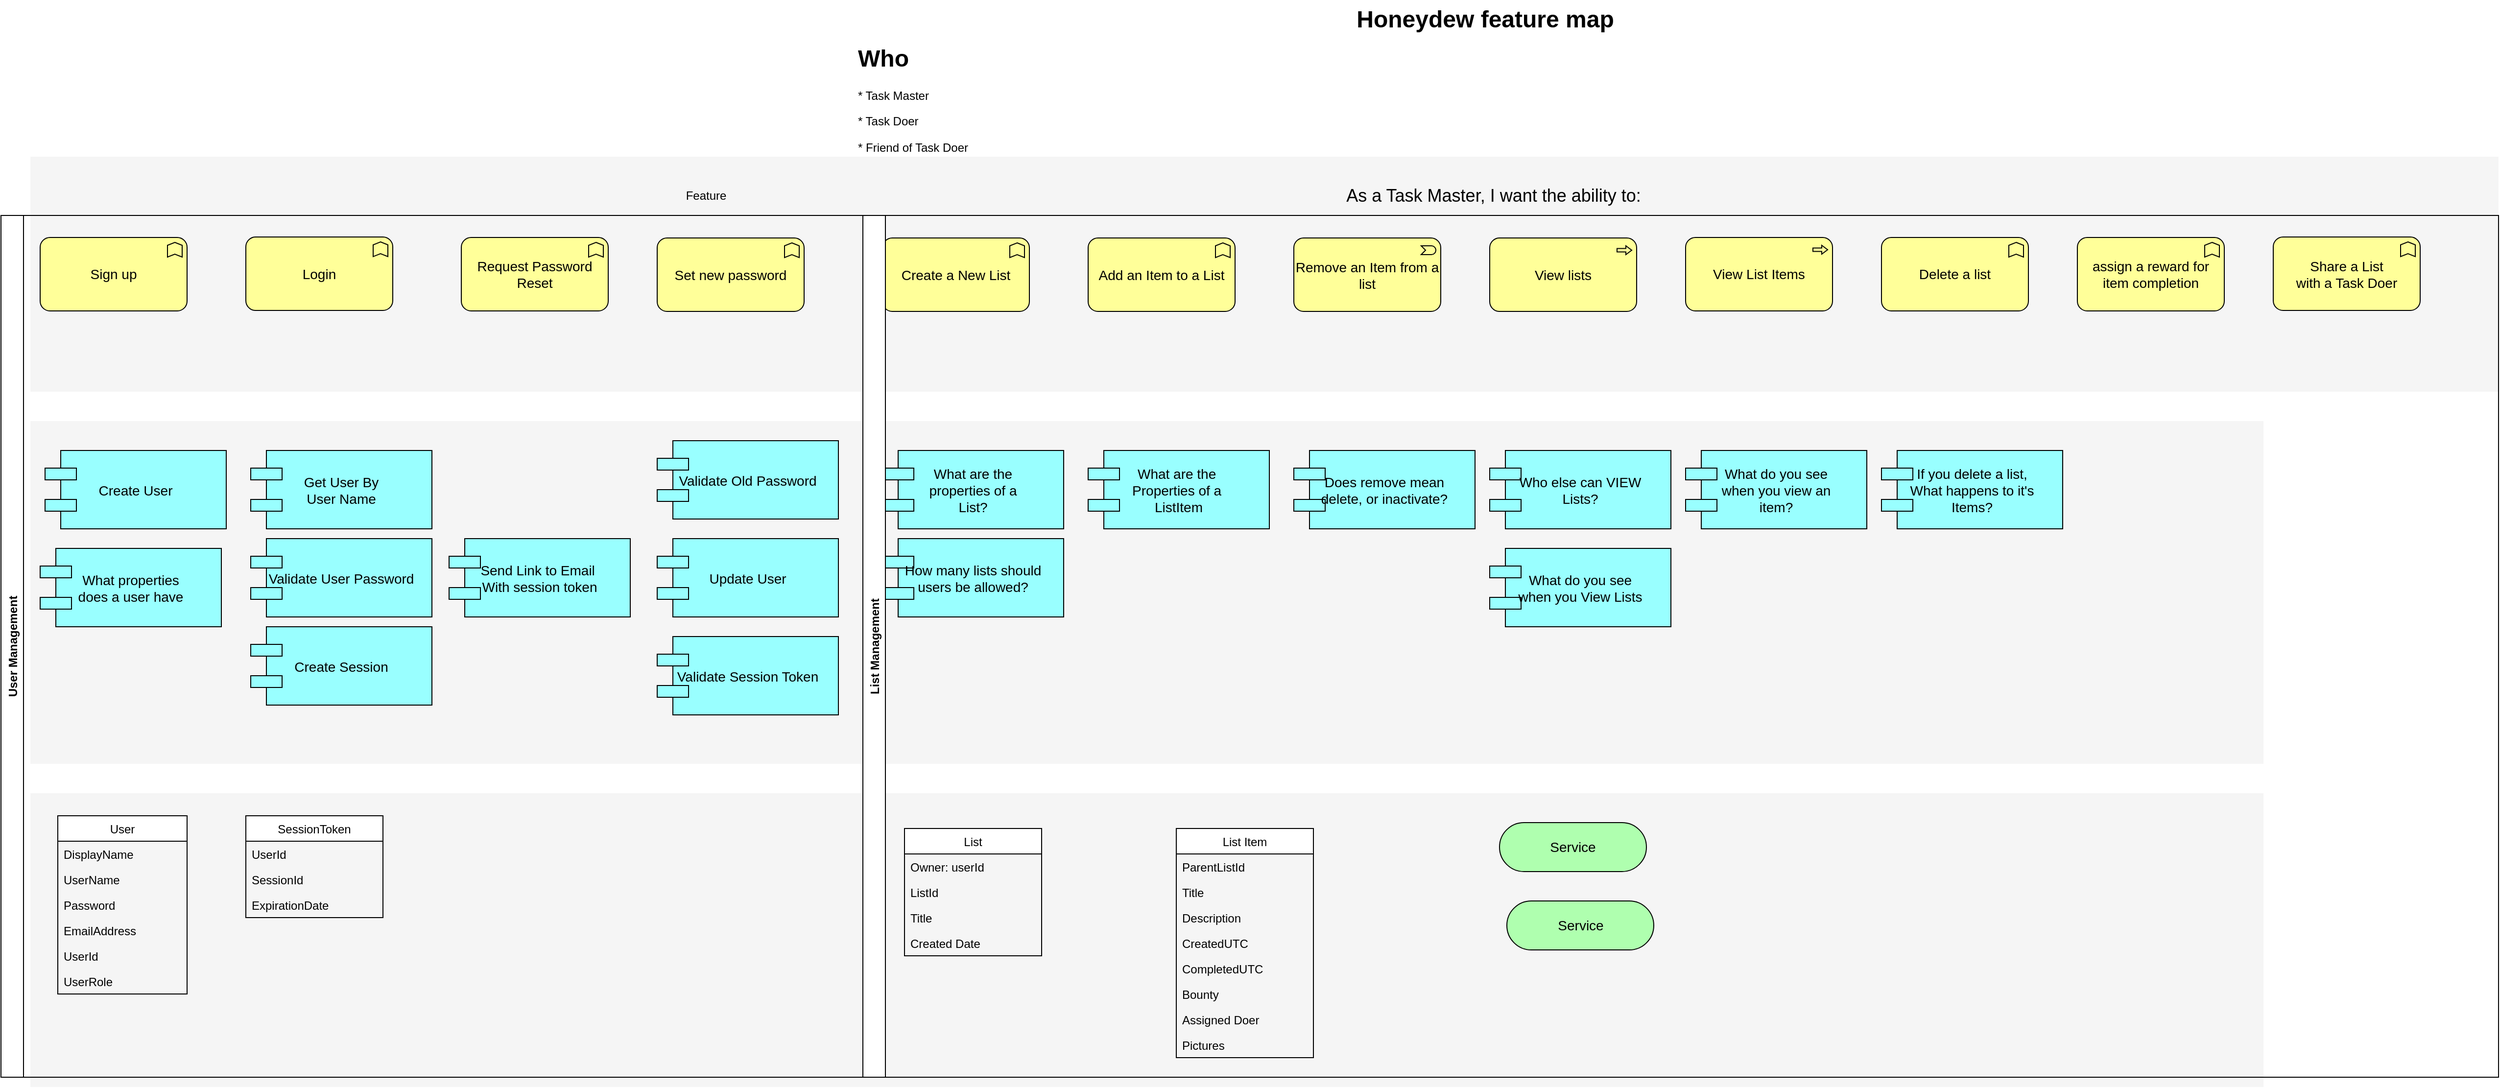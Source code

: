 <mxfile version="15.0.6" type="github">
  <diagram id="6I0OCvxSQrVGMHxT2VVA" name="Page-1">
    <mxGraphModel dx="2912" dy="1065" grid="1" gridSize="10" guides="1" tooltips="1" connect="1" arrows="1" fold="1" page="1" pageScale="1" pageWidth="850" pageHeight="1100" math="0" shadow="0">
      <root>
        <mxCell id="0" />
        <mxCell id="1" parent="0" />
        <mxCell id="dKdSaXE48SgPbhcamS2K-30" value="" style="whiteSpace=wrap;html=1;strokeColor=none;strokeWidth=1;fillColor=#f5f5f5;fontSize=14;" parent="1" vertex="1">
          <mxGeometry x="-640" y="880" width="2280" height="300" as="geometry" />
        </mxCell>
        <mxCell id="dKdSaXE48SgPbhcamS2K-31" value="" style="whiteSpace=wrap;html=1;strokeColor=none;strokeWidth=1;fillColor=#f5f5f5;fontSize=14;" parent="1" vertex="1">
          <mxGeometry x="-640" y="500" width="2280" height="350" as="geometry" />
        </mxCell>
        <mxCell id="dKdSaXE48SgPbhcamS2K-32" value="" style="whiteSpace=wrap;html=1;strokeColor=none;strokeWidth=1;fillColor=#f5f5f5;fontSize=14;" parent="1" vertex="1">
          <mxGeometry x="-640" y="230" width="2520" height="240" as="geometry" />
        </mxCell>
        <mxCell id="dKdSaXE48SgPbhcamS2K-40" value="Service" style="html=1;whiteSpace=wrap;fillColor=#AFFFAF;shape=mxgraph.archimate3.service;fontSize=14;" parent="1" vertex="1">
          <mxGeometry x="867.5" y="990" width="150" height="50" as="geometry" />
        </mxCell>
        <mxCell id="dKdSaXE48SgPbhcamS2K-47" value="What are the &#xa;properties of a &#xa;List?" style="shape=component;align=center;fillColor=#99ffff;gradientColor=none;fontSize=14;" parent="1" vertex="1">
          <mxGeometry x="230" y="530" width="185" height="80" as="geometry" />
        </mxCell>
        <mxCell id="dKdSaXE48SgPbhcamS2K-49" value="What are the &#xa;Properties of a &#xa;ListItem" style="shape=component;align=center;fillColor=#99ffff;gradientColor=none;fontSize=14;" parent="1" vertex="1">
          <mxGeometry x="440" y="530" width="185" height="80" as="geometry" />
        </mxCell>
        <mxCell id="dKdSaXE48SgPbhcamS2K-51" value="Does remove mean &#xa;delete, or inactivate?" style="shape=component;align=center;fillColor=#99ffff;gradientColor=none;fontSize=14;" parent="1" vertex="1">
          <mxGeometry x="650" y="530" width="185" height="80" as="geometry" />
        </mxCell>
        <mxCell id="dKdSaXE48SgPbhcamS2K-53" value="Who else can VIEW&#xa;Lists?" style="shape=component;align=center;fillColor=#99ffff;gradientColor=none;fontSize=14;" parent="1" vertex="1">
          <mxGeometry x="850" y="530" width="185" height="80" as="geometry" />
        </mxCell>
        <mxCell id="dKdSaXE48SgPbhcamS2K-54" value="Create a New List" style="html=1;whiteSpace=wrap;fillColor=#ffff99;shape=mxgraph.archimate3.application;appType=func;archiType=rounded;fontSize=14;" parent="1" vertex="1">
          <mxGeometry x="230" y="313" width="150" height="75" as="geometry" />
        </mxCell>
        <mxCell id="dKdSaXE48SgPbhcamS2K-56" value="Remove an Item from a list" style="html=1;whiteSpace=wrap;fillColor=#ffff99;shape=mxgraph.archimate3.application;appType=event;archiType=rounded;fontSize=14;" parent="1" vertex="1">
          <mxGeometry x="650" y="313" width="150" height="75" as="geometry" />
        </mxCell>
        <mxCell id="dKdSaXE48SgPbhcamS2K-57" value="View lists" style="html=1;whiteSpace=wrap;fillColor=#ffff99;shape=mxgraph.archimate3.application;appType=proc;archiType=rounded;fontSize=14;" parent="1" vertex="1">
          <mxGeometry x="850" y="313" width="150" height="75" as="geometry" />
        </mxCell>
        <mxCell id="dKdSaXE48SgPbhcamS2K-63" value="Honeydew feature map" style="text;strokeColor=none;fillColor=none;html=1;fontSize=24;fontStyle=1;verticalAlign=middle;align=center;" parent="1" vertex="1">
          <mxGeometry x="50" y="70" width="1590" height="40" as="geometry" />
        </mxCell>
        <mxCell id="UJONmov9BAed16g93MeG-1" value="&lt;h1&gt;Who&lt;/h1&gt;&lt;p&gt;* Task Master&lt;/p&gt;&lt;p&gt;* Task Doer&lt;/p&gt;&lt;p&gt;* Friend of Task Doer&lt;/p&gt;" style="text;html=1;strokeColor=none;fillColor=none;spacing=5;spacingTop=-20;whiteSpace=wrap;overflow=hidden;rounded=0;" vertex="1" parent="1">
          <mxGeometry x="200" y="110" width="190" height="120" as="geometry" />
        </mxCell>
        <mxCell id="UJONmov9BAed16g93MeG-4" value="View List Items" style="html=1;whiteSpace=wrap;fillColor=#ffff99;shape=mxgraph.archimate3.application;appType=proc;archiType=rounded;fontSize=14;" vertex="1" parent="1">
          <mxGeometry x="1050" y="312.5" width="150" height="75" as="geometry" />
        </mxCell>
        <mxCell id="UJONmov9BAed16g93MeG-5" value="What do you see&#xa;when you view an &#xa;item?" style="shape=component;align=center;fillColor=#99ffff;gradientColor=none;fontSize=14;" vertex="1" parent="1">
          <mxGeometry x="1050" y="530" width="185" height="80" as="geometry" />
        </mxCell>
        <mxCell id="UJONmov9BAed16g93MeG-6" value="Feature" style="text;html=1;strokeColor=none;fillColor=none;align=center;verticalAlign=middle;whiteSpace=wrap;rounded=0;" vertex="1" parent="1">
          <mxGeometry x="30" y="260" width="40" height="20" as="geometry" />
        </mxCell>
        <mxCell id="UJONmov9BAed16g93MeG-7" value="&lt;font style=&quot;font-size: 18px&quot;&gt;As a Task Master, I want the ability to:&lt;/font&gt;" style="text;html=1;strokeColor=none;fillColor=none;align=center;verticalAlign=middle;whiteSpace=wrap;rounded=0;" vertex="1" parent="1">
          <mxGeometry x="629" y="260" width="450" height="20" as="geometry" />
        </mxCell>
        <mxCell id="UJONmov9BAed16g93MeG-9" value="Add an Item to a List" style="html=1;whiteSpace=wrap;fillColor=#ffff99;shape=mxgraph.archimate3.application;appType=func;archiType=rounded;fontSize=14;" vertex="1" parent="1">
          <mxGeometry x="440" y="313" width="150" height="75" as="geometry" />
        </mxCell>
        <mxCell id="UJONmov9BAed16g93MeG-10" value="Delete a list" style="html=1;whiteSpace=wrap;fillColor=#ffff99;shape=mxgraph.archimate3.application;appType=func;archiType=rounded;fontSize=14;" vertex="1" parent="1">
          <mxGeometry x="1250" y="312.5" width="150" height="75" as="geometry" />
        </mxCell>
        <mxCell id="UJONmov9BAed16g93MeG-11" value="What do you see &#xa;when you View Lists" style="shape=component;align=center;fillColor=#99ffff;gradientColor=none;fontSize=14;" vertex="1" parent="1">
          <mxGeometry x="850" y="630" width="185" height="80" as="geometry" />
        </mxCell>
        <mxCell id="UJONmov9BAed16g93MeG-12" value="If you delete a list,&#xa;What happens to it&#39;s &#xa;Items?" style="shape=component;align=center;fillColor=#99ffff;gradientColor=none;fontSize=14;" vertex="1" parent="1">
          <mxGeometry x="1250" y="530" width="185" height="80" as="geometry" />
        </mxCell>
        <mxCell id="UJONmov9BAed16g93MeG-13" value="assign a reward for item completion" style="html=1;whiteSpace=wrap;fillColor=#ffff99;shape=mxgraph.archimate3.application;appType=func;archiType=rounded;fontSize=14;" vertex="1" parent="1">
          <mxGeometry x="1450" y="312.5" width="150" height="75" as="geometry" />
        </mxCell>
        <mxCell id="UJONmov9BAed16g93MeG-14" value="List" style="swimlane;fontStyle=0;childLayout=stackLayout;horizontal=1;startSize=26;horizontalStack=0;resizeParent=1;resizeParentMax=0;resizeLast=0;collapsible=1;marginBottom=0;" vertex="1" parent="1">
          <mxGeometry x="252.5" y="916" width="140" height="130" as="geometry" />
        </mxCell>
        <mxCell id="UJONmov9BAed16g93MeG-15" value="Owner: userId" style="text;strokeColor=none;fillColor=none;align=left;verticalAlign=top;spacingLeft=4;spacingRight=4;overflow=hidden;rotatable=0;points=[[0,0.5],[1,0.5]];portConstraint=eastwest;" vertex="1" parent="UJONmov9BAed16g93MeG-14">
          <mxGeometry y="26" width="140" height="26" as="geometry" />
        </mxCell>
        <mxCell id="UJONmov9BAed16g93MeG-48" value="ListId" style="text;strokeColor=none;fillColor=none;align=left;verticalAlign=top;spacingLeft=4;spacingRight=4;overflow=hidden;rotatable=0;points=[[0,0.5],[1,0.5]];portConstraint=eastwest;" vertex="1" parent="UJONmov9BAed16g93MeG-14">
          <mxGeometry y="52" width="140" height="26" as="geometry" />
        </mxCell>
        <mxCell id="UJONmov9BAed16g93MeG-16" value="Title" style="text;strokeColor=none;fillColor=none;align=left;verticalAlign=top;spacingLeft=4;spacingRight=4;overflow=hidden;rotatable=0;points=[[0,0.5],[1,0.5]];portConstraint=eastwest;" vertex="1" parent="UJONmov9BAed16g93MeG-14">
          <mxGeometry y="78" width="140" height="26" as="geometry" />
        </mxCell>
        <mxCell id="UJONmov9BAed16g93MeG-17" value="Created Date" style="text;strokeColor=none;fillColor=none;align=left;verticalAlign=top;spacingLeft=4;spacingRight=4;overflow=hidden;rotatable=0;points=[[0,0.5],[1,0.5]];portConstraint=eastwest;" vertex="1" parent="UJONmov9BAed16g93MeG-14">
          <mxGeometry y="104" width="140" height="26" as="geometry" />
        </mxCell>
        <mxCell id="UJONmov9BAed16g93MeG-19" value="Login" style="html=1;whiteSpace=wrap;fillColor=#ffff99;shape=mxgraph.archimate3.application;appType=func;archiType=rounded;fontSize=14;" vertex="1" parent="1">
          <mxGeometry x="-420" y="312" width="150" height="75" as="geometry" />
        </mxCell>
        <mxCell id="UJONmov9BAed16g93MeG-20" value="Sign up" style="html=1;whiteSpace=wrap;fillColor=#ffff99;shape=mxgraph.archimate3.application;appType=func;archiType=rounded;fontSize=14;" vertex="1" parent="1">
          <mxGeometry x="-630" y="312.5" width="150" height="75" as="geometry" />
        </mxCell>
        <mxCell id="UJONmov9BAed16g93MeG-21" value="Request Password Reset" style="html=1;whiteSpace=wrap;fillColor=#ffff99;shape=mxgraph.archimate3.application;appType=func;archiType=rounded;fontSize=14;" vertex="1" parent="1">
          <mxGeometry x="-200" y="312.5" width="150" height="75" as="geometry" />
        </mxCell>
        <mxCell id="UJONmov9BAed16g93MeG-22" value="Create User" style="shape=component;align=center;fillColor=#99ffff;gradientColor=none;fontSize=14;" vertex="1" parent="1">
          <mxGeometry x="-625" y="530" width="185" height="80" as="geometry" />
        </mxCell>
        <mxCell id="UJONmov9BAed16g93MeG-23" value="What properties &#xa;does a user have" style="shape=component;align=center;fillColor=#99ffff;gradientColor=none;fontSize=14;" vertex="1" parent="1">
          <mxGeometry x="-630" y="630" width="185" height="80" as="geometry" />
        </mxCell>
        <mxCell id="UJONmov9BAed16g93MeG-24" value="User" style="swimlane;fontStyle=0;childLayout=stackLayout;horizontal=1;startSize=26;horizontalStack=0;resizeParent=1;resizeParentMax=0;resizeLast=0;collapsible=1;marginBottom=0;" vertex="1" parent="1">
          <mxGeometry x="-612" y="903" width="132" height="182" as="geometry" />
        </mxCell>
        <mxCell id="UJONmov9BAed16g93MeG-47" value="DisplayName" style="text;strokeColor=none;fillColor=none;align=left;verticalAlign=top;spacingLeft=4;spacingRight=4;overflow=hidden;rotatable=0;points=[[0,0.5],[1,0.5]];portConstraint=eastwest;" vertex="1" parent="UJONmov9BAed16g93MeG-24">
          <mxGeometry y="26" width="132" height="26" as="geometry" />
        </mxCell>
        <mxCell id="UJONmov9BAed16g93MeG-25" value="UserName" style="text;strokeColor=none;fillColor=none;align=left;verticalAlign=top;spacingLeft=4;spacingRight=4;overflow=hidden;rotatable=0;points=[[0,0.5],[1,0.5]];portConstraint=eastwest;" vertex="1" parent="UJONmov9BAed16g93MeG-24">
          <mxGeometry y="52" width="132" height="26" as="geometry" />
        </mxCell>
        <mxCell id="UJONmov9BAed16g93MeG-26" value="Password" style="text;strokeColor=none;fillColor=none;align=left;verticalAlign=top;spacingLeft=4;spacingRight=4;overflow=hidden;rotatable=0;points=[[0,0.5],[1,0.5]];portConstraint=eastwest;" vertex="1" parent="UJONmov9BAed16g93MeG-24">
          <mxGeometry y="78" width="132" height="26" as="geometry" />
        </mxCell>
        <mxCell id="UJONmov9BAed16g93MeG-27" value="EmailAddress" style="text;strokeColor=none;fillColor=none;align=left;verticalAlign=top;spacingLeft=4;spacingRight=4;overflow=hidden;rotatable=0;points=[[0,0.5],[1,0.5]];portConstraint=eastwest;" vertex="1" parent="UJONmov9BAed16g93MeG-24">
          <mxGeometry y="104" width="132" height="26" as="geometry" />
        </mxCell>
        <mxCell id="UJONmov9BAed16g93MeG-28" value="UserId" style="text;strokeColor=none;fillColor=none;align=left;verticalAlign=top;spacingLeft=4;spacingRight=4;overflow=hidden;rotatable=0;points=[[0,0.5],[1,0.5]];portConstraint=eastwest;" vertex="1" parent="UJONmov9BAed16g93MeG-24">
          <mxGeometry y="130" width="132" height="26" as="geometry" />
        </mxCell>
        <mxCell id="UJONmov9BAed16g93MeG-45" value="UserRole" style="text;strokeColor=none;fillColor=none;align=left;verticalAlign=top;spacingLeft=4;spacingRight=4;overflow=hidden;rotatable=0;points=[[0,0.5],[1,0.5]];portConstraint=eastwest;" vertex="1" parent="UJONmov9BAed16g93MeG-24">
          <mxGeometry y="156" width="132" height="26" as="geometry" />
        </mxCell>
        <mxCell id="UJONmov9BAed16g93MeG-29" value="Get User By &#xa;User Name" style="shape=component;align=center;fillColor=#99ffff;gradientColor=none;fontSize=14;" vertex="1" parent="1">
          <mxGeometry x="-415" y="530" width="185" height="80" as="geometry" />
        </mxCell>
        <mxCell id="UJONmov9BAed16g93MeG-30" value="Validate User Password" style="shape=component;align=center;fillColor=#99ffff;gradientColor=none;fontSize=14;" vertex="1" parent="1">
          <mxGeometry x="-415" y="620" width="185" height="80" as="geometry" />
        </mxCell>
        <mxCell id="UJONmov9BAed16g93MeG-31" value="Create Session" style="shape=component;align=center;fillColor=#99ffff;gradientColor=none;fontSize=14;" vertex="1" parent="1">
          <mxGeometry x="-415" y="710" width="185" height="80" as="geometry" />
        </mxCell>
        <mxCell id="UJONmov9BAed16g93MeG-32" value="Send Link to Email &#xa;With session token" style="shape=component;align=center;fillColor=#99ffff;gradientColor=none;fontSize=14;" vertex="1" parent="1">
          <mxGeometry x="-212.5" y="620" width="185" height="80" as="geometry" />
        </mxCell>
        <mxCell id="UJONmov9BAed16g93MeG-33" value="Set new password" style="html=1;whiteSpace=wrap;fillColor=#ffff99;shape=mxgraph.archimate3.application;appType=func;archiType=rounded;fontSize=14;" vertex="1" parent="1">
          <mxGeometry y="313" width="150" height="75" as="geometry" />
        </mxCell>
        <mxCell id="UJONmov9BAed16g93MeG-34" value="Validate Old Password" style="shape=component;align=center;fillColor=#99ffff;gradientColor=none;fontSize=14;" vertex="1" parent="1">
          <mxGeometry y="520" width="185" height="80" as="geometry" />
        </mxCell>
        <mxCell id="UJONmov9BAed16g93MeG-35" value="Update User" style="shape=component;align=center;fillColor=#99ffff;gradientColor=none;fontSize=14;" vertex="1" parent="1">
          <mxGeometry y="620" width="185" height="80" as="geometry" />
        </mxCell>
        <mxCell id="UJONmov9BAed16g93MeG-36" value="User Management" style="swimlane;horizontal=0;" vertex="1" parent="1">
          <mxGeometry x="-670" y="290" width="880" height="880" as="geometry" />
        </mxCell>
        <mxCell id="UJONmov9BAed16g93MeG-41" value="SessionToken" style="swimlane;fontStyle=0;childLayout=stackLayout;horizontal=1;startSize=26;horizontalStack=0;resizeParent=1;resizeParentMax=0;resizeLast=0;collapsible=1;marginBottom=0;" vertex="1" parent="UJONmov9BAed16g93MeG-36">
          <mxGeometry x="250" y="613" width="140" height="104" as="geometry" />
        </mxCell>
        <mxCell id="UJONmov9BAed16g93MeG-42" value="UserId" style="text;strokeColor=none;fillColor=none;align=left;verticalAlign=top;spacingLeft=4;spacingRight=4;overflow=hidden;rotatable=0;points=[[0,0.5],[1,0.5]];portConstraint=eastwest;" vertex="1" parent="UJONmov9BAed16g93MeG-41">
          <mxGeometry y="26" width="140" height="26" as="geometry" />
        </mxCell>
        <mxCell id="UJONmov9BAed16g93MeG-43" value="SessionId" style="text;strokeColor=none;fillColor=none;align=left;verticalAlign=top;spacingLeft=4;spacingRight=4;overflow=hidden;rotatable=0;points=[[0,0.5],[1,0.5]];portConstraint=eastwest;" vertex="1" parent="UJONmov9BAed16g93MeG-41">
          <mxGeometry y="52" width="140" height="26" as="geometry" />
        </mxCell>
        <mxCell id="UJONmov9BAed16g93MeG-44" value="ExpirationDate" style="text;strokeColor=none;fillColor=none;align=left;verticalAlign=top;spacingLeft=4;spacingRight=4;overflow=hidden;rotatable=0;points=[[0,0.5],[1,0.5]];portConstraint=eastwest;" vertex="1" parent="UJONmov9BAed16g93MeG-41">
          <mxGeometry y="78" width="140" height="26" as="geometry" />
        </mxCell>
        <mxCell id="UJONmov9BAed16g93MeG-37" value="How many lists should &#xa;users be allowed?" style="shape=component;align=center;fillColor=#99ffff;gradientColor=none;fontSize=14;" vertex="1" parent="1">
          <mxGeometry x="230" y="620" width="185" height="80" as="geometry" />
        </mxCell>
        <mxCell id="UJONmov9BAed16g93MeG-39" value="List Management" style="swimlane;horizontal=0;" vertex="1" parent="1">
          <mxGeometry x="210" y="290" width="1670" height="880" as="geometry" />
        </mxCell>
        <mxCell id="dKdSaXE48SgPbhcamS2K-45" value="Service" style="html=1;whiteSpace=wrap;fillColor=#AFFFAF;shape=mxgraph.archimate3.service;fontSize=14;" parent="UJONmov9BAed16g93MeG-39" vertex="1">
          <mxGeometry x="650" y="620" width="150" height="50" as="geometry" />
        </mxCell>
        <mxCell id="UJONmov9BAed16g93MeG-49" value="List Item" style="swimlane;fontStyle=0;childLayout=stackLayout;horizontal=1;startSize=26;horizontalStack=0;resizeParent=1;resizeParentMax=0;resizeLast=0;collapsible=1;marginBottom=0;" vertex="1" parent="UJONmov9BAed16g93MeG-39">
          <mxGeometry x="320" y="626" width="140" height="234" as="geometry" />
        </mxCell>
        <mxCell id="UJONmov9BAed16g93MeG-50" value="ParentListId" style="text;strokeColor=none;fillColor=none;align=left;verticalAlign=top;spacingLeft=4;spacingRight=4;overflow=hidden;rotatable=0;points=[[0,0.5],[1,0.5]];portConstraint=eastwest;" vertex="1" parent="UJONmov9BAed16g93MeG-49">
          <mxGeometry y="26" width="140" height="26" as="geometry" />
        </mxCell>
        <mxCell id="UJONmov9BAed16g93MeG-51" value="Title" style="text;strokeColor=none;fillColor=none;align=left;verticalAlign=top;spacingLeft=4;spacingRight=4;overflow=hidden;rotatable=0;points=[[0,0.5],[1,0.5]];portConstraint=eastwest;" vertex="1" parent="UJONmov9BAed16g93MeG-49">
          <mxGeometry y="52" width="140" height="26" as="geometry" />
        </mxCell>
        <mxCell id="UJONmov9BAed16g93MeG-52" value="Description" style="text;strokeColor=none;fillColor=none;align=left;verticalAlign=top;spacingLeft=4;spacingRight=4;overflow=hidden;rotatable=0;points=[[0,0.5],[1,0.5]];portConstraint=eastwest;" vertex="1" parent="UJONmov9BAed16g93MeG-49">
          <mxGeometry y="78" width="140" height="26" as="geometry" />
        </mxCell>
        <mxCell id="UJONmov9BAed16g93MeG-53" value="CreatedUTC" style="text;strokeColor=none;fillColor=none;align=left;verticalAlign=top;spacingLeft=4;spacingRight=4;overflow=hidden;rotatable=0;points=[[0,0.5],[1,0.5]];portConstraint=eastwest;" vertex="1" parent="UJONmov9BAed16g93MeG-49">
          <mxGeometry y="104" width="140" height="26" as="geometry" />
        </mxCell>
        <mxCell id="UJONmov9BAed16g93MeG-54" value="CompletedUTC" style="text;strokeColor=none;fillColor=none;align=left;verticalAlign=top;spacingLeft=4;spacingRight=4;overflow=hidden;rotatable=0;points=[[0,0.5],[1,0.5]];portConstraint=eastwest;" vertex="1" parent="UJONmov9BAed16g93MeG-49">
          <mxGeometry y="130" width="140" height="26" as="geometry" />
        </mxCell>
        <mxCell id="UJONmov9BAed16g93MeG-55" value="Bounty" style="text;strokeColor=none;fillColor=none;align=left;verticalAlign=top;spacingLeft=4;spacingRight=4;overflow=hidden;rotatable=0;points=[[0,0.5],[1,0.5]];portConstraint=eastwest;" vertex="1" parent="UJONmov9BAed16g93MeG-49">
          <mxGeometry y="156" width="140" height="26" as="geometry" />
        </mxCell>
        <mxCell id="UJONmov9BAed16g93MeG-56" value="Assigned Doer" style="text;strokeColor=none;fillColor=none;align=left;verticalAlign=top;spacingLeft=4;spacingRight=4;overflow=hidden;rotatable=0;points=[[0,0.5],[1,0.5]];portConstraint=eastwest;" vertex="1" parent="UJONmov9BAed16g93MeG-49">
          <mxGeometry y="182" width="140" height="26" as="geometry" />
        </mxCell>
        <mxCell id="UJONmov9BAed16g93MeG-57" value="Pictures" style="text;strokeColor=none;fillColor=none;align=left;verticalAlign=top;spacingLeft=4;spacingRight=4;overflow=hidden;rotatable=0;points=[[0,0.5],[1,0.5]];portConstraint=eastwest;" vertex="1" parent="UJONmov9BAed16g93MeG-49">
          <mxGeometry y="208" width="140" height="26" as="geometry" />
        </mxCell>
        <mxCell id="UJONmov9BAed16g93MeG-40" value="Validate Session Token" style="shape=component;align=center;fillColor=#99ffff;gradientColor=none;fontSize=14;" vertex="1" parent="1">
          <mxGeometry y="720" width="185" height="80" as="geometry" />
        </mxCell>
        <mxCell id="UJONmov9BAed16g93MeG-46" value="Share a List &lt;br&gt;with a Task Doer" style="html=1;whiteSpace=wrap;fillColor=#ffff99;shape=mxgraph.archimate3.application;appType=func;archiType=rounded;fontSize=14;" vertex="1" parent="1">
          <mxGeometry x="1650" y="312" width="150" height="75" as="geometry" />
        </mxCell>
      </root>
    </mxGraphModel>
  </diagram>
</mxfile>
